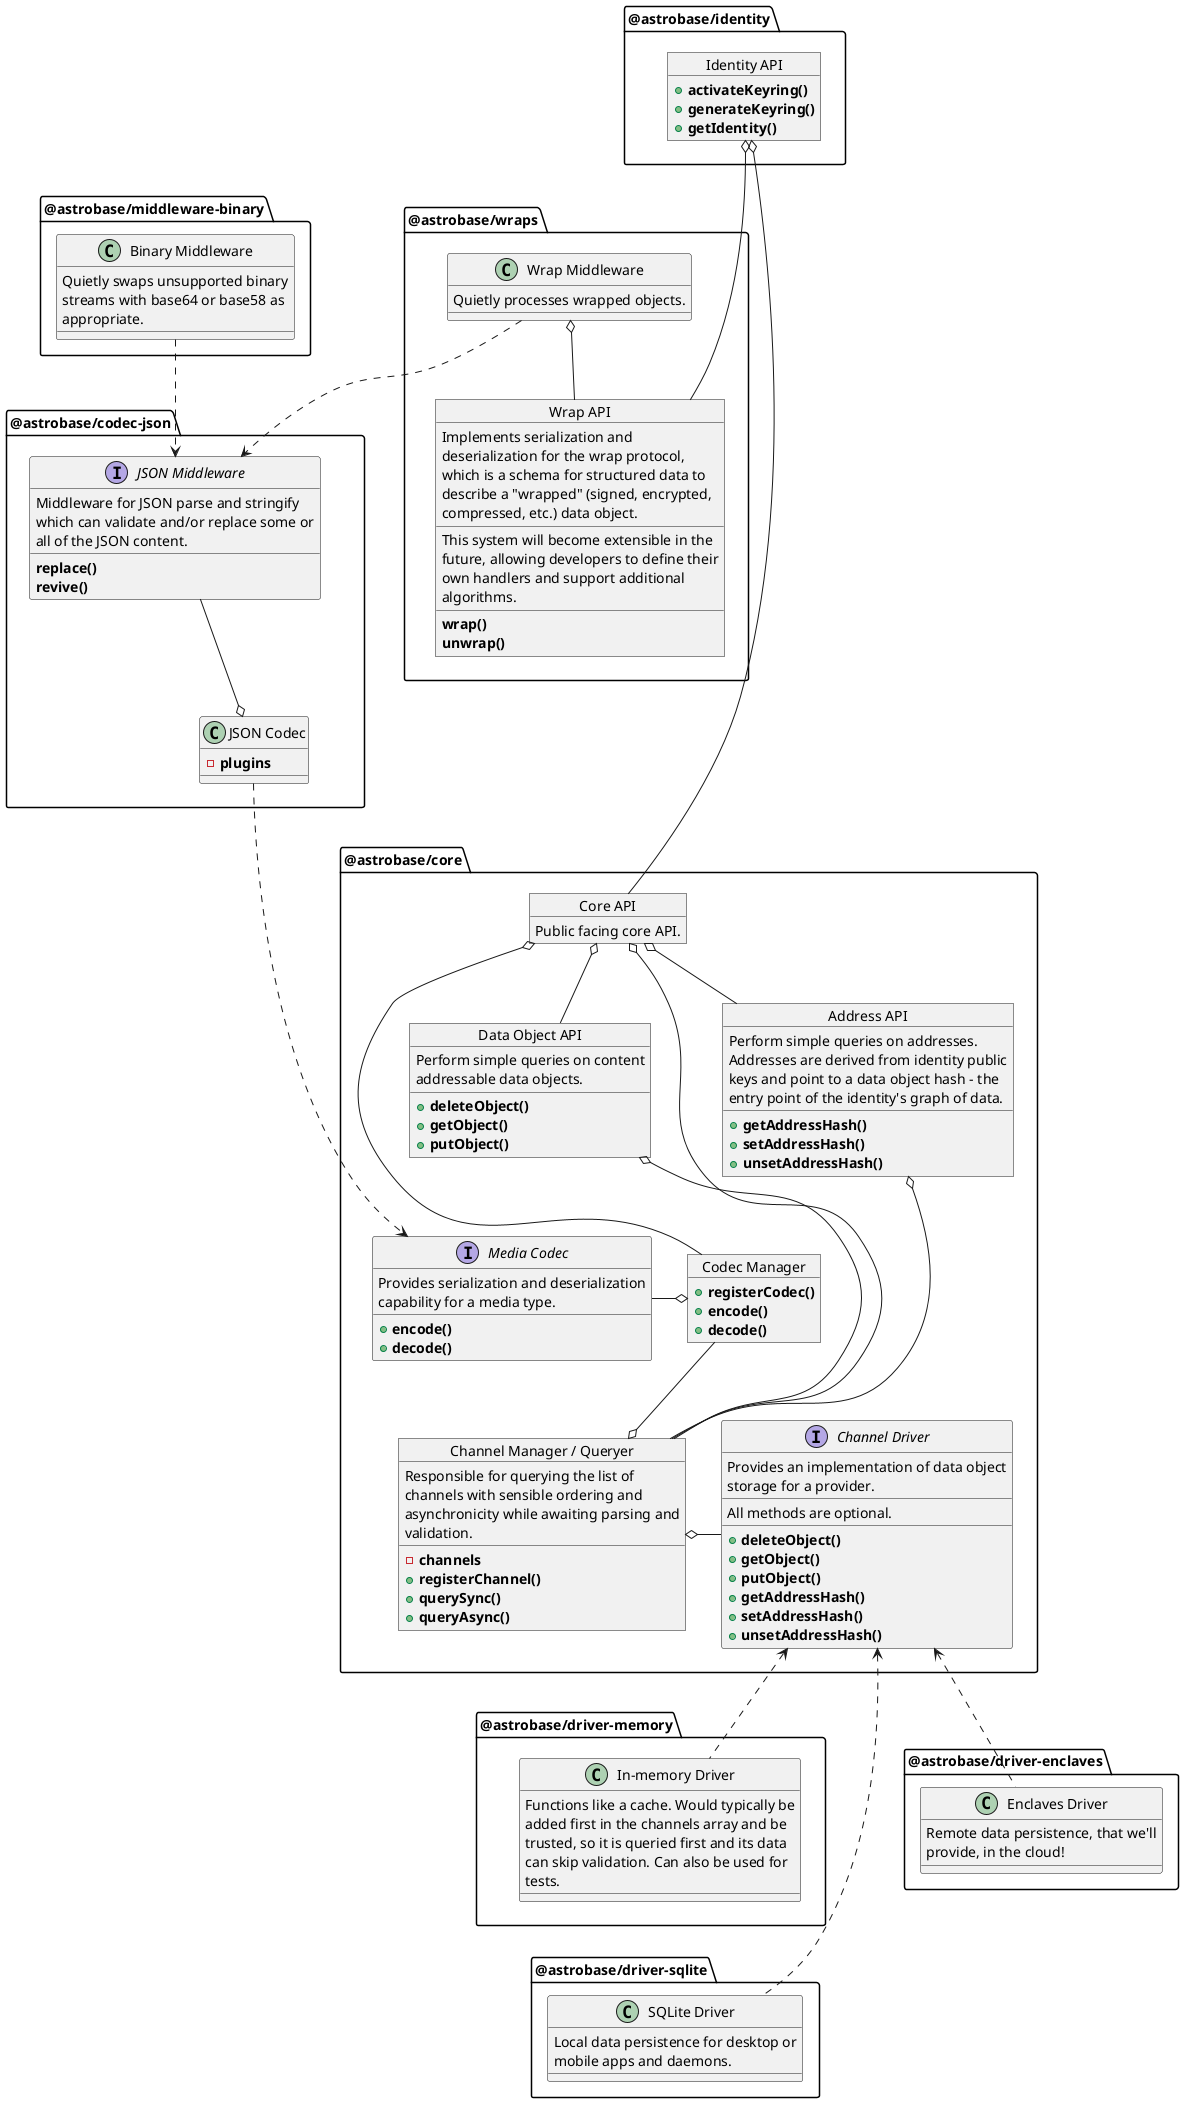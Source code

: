 @startuml class-diagram

' NOTE: OUTDATED (last updated April 2024)

skinparam WrapWidth 280

package "@astrobase/core" {
  interface "Channel Driver" {
    Provides an implementation of data object storage for a provider.
    __
    All methods are optional.
    __
    + **deleteObject()**
    + **getObject()**
    + **putObject()**
    + **getAddressHash()**
    + **setAddressHash()**
    + **unsetAddressHash()**
  }

  object "Codec Manager" as CodecManager {
    + **registerCodec()**
    + **encode()**
    + **decode()**
  }

  interface "Media Codec" {
    Provides serialization and deserialization capability for a media type.
    __
    + **encode()**
    + **decode()**
  }

  CodecManager o-r- "Media Codec"

  object "Channel Manager / Queryer" as Queryer {
    Responsible for querying the list of channels with sensible ordering and asynchronicity while awaiting parsing and validation.
    __
    - **channels**
    + **registerChannel()**
    + **querySync()**
    + **queryAsync()**
  }

  Queryer o-u- CodecManager
  Queryer o-r- "Channel Driver"


  object "Data Object API" as ObjectAPI {
    Perform simple queries on content addressable data objects.
    __
    + **deleteObject()**
    + **getObject()**
    + **putObject()**
  }

  ObjectAPI o-d- Queryer
  ObjectAPI -d[hidden]-> CodecManager

  object "Address API" as AddressAPI {
    Perform simple queries on addresses. Addresses are derived from identity public keys and point to a data object hash - the entry point of the identity's graph of data.
    __
    + **getAddressHash()**
    + **setAddressHash()**
    + **unsetAddressHash()**
  }

  AddressAPI -r[hidden]-> ObjectAPI
  AddressAPI o-- Queryer

  object "Core API" as Core {
    Public facing core API.
  }

  Core o-d- AddressAPI
  Core o-d- CodecManager
  Core o-d- ObjectAPI
  Core o-d- Queryer
}

package "@astrobase/driver-memory" {
  class "In-memory Driver" {
    Functions like a cache. Would typically be added first in the channels array and be trusted, so it is queried first and its data can skip validation. Can also be used for tests.
  }
  "In-memory Driver" .u.> "Channel Driver"
}


package "@astrobase/driver-sqlite" {
  class "SQLite Driver" {
    Local data persistence for desktop or mobile apps and daemons.
  }
  "SQLite Driver" .u.> "Channel Driver"
  "SQLite Driver" -u[hidden]-> "@astrobase/driver-memory"
}

package "@astrobase/driver-enclaves" {
  class "Enclaves Driver" {
    Remote data persistence, that we'll provide, in the cloud!
  }
  "Enclaves Driver" .u.> "Channel Driver"
}

package "@astrobase/codec-json" {
  class "JSON Codec" {
    - **plugins**
  }

  "JSON Codec" .d.> "Media Codec"
  "JSON Codec" -d[hidden]-> Core

  interface "JSON Middleware" {
    Middleware for JSON parse and stringify which can validate and/or replace some or all of the JSON content.
    __
    **replace()**
    **revive()**
  }

  "JSON Codec" o-u- "JSON Middleware"
}

"@astrobase/codec-json" -d[hidden]-> "@astrobase/core"

package "@astrobase/middleware-binary" {
  class "Binary Middleware" {
    Quietly swaps unsupported binary streams with base64 or base58 as appropriate.
  }
  "Binary Middleware" .d.> "JSON Middleware"
}

package "@astrobase/wraps" {
  object "Wrap API" as Wraps {
    Implements serialization and deserialization for the wrap protocol, which is a schema for structured data to describe a "wrapped" (signed, encrypted, compressed, etc.) data object.
    __
    This system will become extensible in the future, allowing developers to define their own handlers and support additional algorithms.
    __
    **wrap()**
    **unwrap()**
  }

  class "Wrap Middleware" {
    Quietly processes wrapped objects.
  }
  "Wrap Middleware" ..> "JSON Middleware"
  "Wrap Middleware" o-- Wraps
}

package "@astrobase/identity" {
  object "Identity API" as Identity {
    + **activateKeyring()**
    + **generateKeyring()**
    + **getIdentity()**
  }

  Identity o-d- Core
  Identity o-d- Wraps
}

"@astrobase/identity" -d[hidden]-> "@astrobase/wraps"

@enduml
